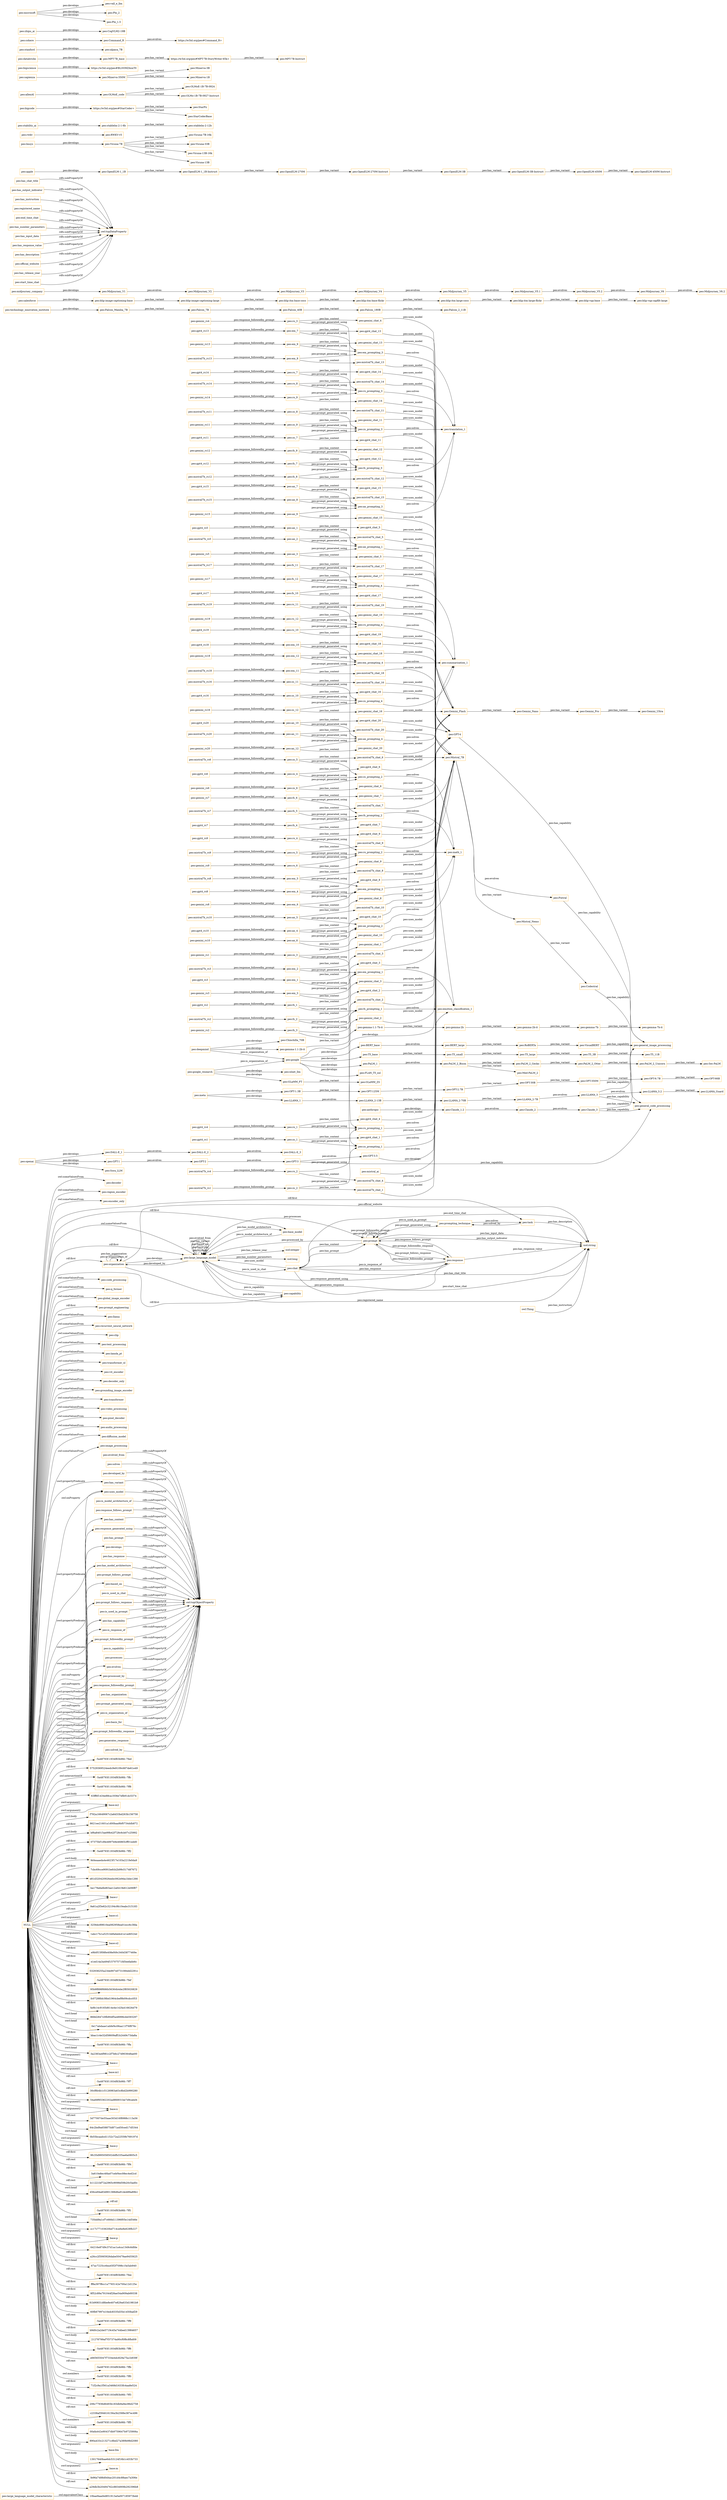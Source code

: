 digraph ar2dtool_diagram { 
rankdir=LR;
size="1501"
node [shape = rectangle, color="orange"]; "peo:large_language_model_characteristic" "peo:decoder" "peo:region_encoder" "peo:encoder_only" "peo:organization" "peo:code_processing" "peo:q_former" "peo:global_image_encoder" "10bae9aad4d851913a0a007185973bdd" "peo:prompt_engineering" "peo:llama" "peo:recurrent_neural_network" "peo:chat" "peo:clip" "peo:text_processing" "peo:lamda_pt" "peo:prompting_technique" "peo:transformer_xl" "peo:vit_encoder" "peo:decoder_only" "peo:task" "peo:grounding_image_encoder" "peo:transformer" "peo:capability" "peo:video_processing" "peo:pixel_decoder" "peo:audio_processing" "peo:prompt" "peo:base_model" "peo:diffusion_model" "peo:large_language_model" "peo:image_processing" "peo:response" ; /*classes style*/
	"peo:gemini_rs4" -> "peo:ro_3" [ label = "peo:response_followedby_prompt" ];
	"peo:gpt4_chat_4" -> "peo:GPT-4" [ label = "peo:uses_model" ];
	"peo:gemini_rs12" -> "peo:fs_9" [ label = "peo:response_followedby_prompt" ];
	"peo:ro_1" -> "peo:ro_prompting_1" [ label = "peo:prompt_generated_using" ];
	"peo:ro_1" -> "peo:gpt4_chat_4" [ label = "peo:has_context" ];
	"peo:an_5" -> "peo:an_prompting_2" [ label = "peo:prompt_generated_using" ];
	"peo:an_5" -> "peo:mistral7b_chat_10" [ label = "peo:has_context" ];
	"peo:gpt4_rs20" -> "peo:an_10" [ label = "peo:response_followedby_prompt" ];
	"peo:zs_2" -> "peo:zs_prompting_1" [ label = "peo:prompt_generated_using" ];
	"peo:zs_2" -> "peo:mistral7b_chat_1" [ label = "peo:has_context" ];
	"peo:Falcon_180B" -> "peo:Falcon_2_11B" [ label = "peo:has_variant" ];
	"peo:fs_11" -> "peo:fs_prompting_4" [ label = "peo:prompt_generated_using" ];
	"peo:fs_11" -> "peo:mistral7b_chat_17" [ label = "peo:has_context" ];
	"peo:has_variant" -> "owl:topObjectProperty" [ label = "rdfs:subPropertyOf" ];
	"peo:gemini_chat_15" -> "peo:Gemini_Flash" [ label = "peo:uses_model" ];
	"peo:uses_model" -> "owl:topObjectProperty" [ label = "rdfs:subPropertyOf" ];
	"peo:GPT-2" -> "peo:GPT-3" [ label = "peo:evolves" ];
	"peo:ro_11" -> "peo:ro_prompting_4" [ label = "peo:prompt_generated_using" ];
	"peo:ro_11" -> "peo:mistral7b_chat_19" [ label = "peo:has_context" ];
	"peo:gpt4_chat_15" -> "peo:GPT-4" [ label = "peo:uses_model" ];
	"peo:mistral7b_rs6" -> "peo:zs_5" [ label = "peo:response_followedby_prompt" ];
	"peo:mistral7b_chat_12" -> "peo:Mistral_7B" [ label = "peo:uses_model" ];
	"peo:salesforce" -> "peo:blip-image-captioning-base" [ label = "peo:develops" ];
	"peo:em_7" -> "peo:em_prompting_3" [ label = "peo:prompt_generated_using" ];
	"peo:em_7" -> "peo:gpt4_chat_13" [ label = "peo:has_context" ];
	"peo:mistral7b_rs10" -> "peo:an_5" [ label = "peo:response_followedby_prompt" ];
	"peo:gpt4_rs14" -> "peo:ro_7" [ label = "peo:response_followedby_prompt" ];
	"peo:Midjourney_V2" -> "peo:Midjourney_V3" [ label = "peo:evolves" ];
	"peo:is_model_architecture_of" -> "owl:topObjectProperty" [ label = "rdfs:subPropertyOf" ];
	"peo:gemini_chat_5" -> "peo:Gemini_Flash" [ label = "peo:uses_model" ];
	"peo:RoBERTa" -> "peo:VisualBERT" [ label = "peo:has_variant" ];
	"peo:has_chat_title" -> "owl:topDataProperty" [ label = "rdfs:subPropertyOf" ];
	"peo:em_10" -> "peo:em_prompting_4" [ label = "peo:prompt_generated_using" ];
	"peo:em_10" -> "peo:gpt4_chat_18" [ label = "peo:has_context" ];
	"peo:zs_prompting_2" -> "peo:math_1" [ label = "peo:solves" ];
	"peo:gpt4_rs5" -> "peo:an_1" [ label = "peo:response_followedby_prompt" ];
	"peo:an_12" -> "peo:an_prompting_4" [ label = "peo:prompt_generated_using" ];
	"peo:an_12" -> "peo:gemini_chat_20" [ label = "peo:has_context" ];
	"peo:gemini_rs18" -> "peo:em_12" [ label = "peo:response_followedby_prompt" ];
	"peo:mistral7b_chat_5" -> "peo:Mistral_7B" [ label = "peo:uses_model" ];
	"peo:ro_7" -> "peo:ro_prompting_3" [ label = "peo:prompt_generated_using" ];
	"peo:ro_7" -> "peo:gpt4_chat_14" [ label = "peo:has_context" ];
	"peo:deepmind" -> "peo:google" [ label = "peo:is_organization_of" ];
	"peo:deepmind" -> "peo:gemma-1.1-2b-it" [ label = "peo:develops" ];
	"peo:deepmind" -> "peo:Chinchilla_70B" [ label = "peo:develops" ];
	"peo:response_follows_prompt" -> "owl:topObjectProperty" [ label = "rdfs:subPropertyOf" ];
	"peo:OpenELM-450M" -> "peo:OpenELM-450M-Instruct" [ label = "peo:has_variant" ];
	"peo:lmsys" -> "peo:Vicuna-7B" [ label = "peo:develops" ];
	"peo:Midjourney_V5.2" -> "peo:Midjourney_V6" [ label = "peo:evolves" ];
	"peo:Vicuna-7B" -> "peo:Vicuna-7B-16k" [ label = "peo:has_variant" ];
	"peo:Vicuna-7B" -> "peo:Vicuna-33B" [ label = "peo:has_variant" ];
	"peo:Vicuna-7B" -> "peo:Vicuna-13B-16k" [ label = "peo:has_variant" ];
	"peo:Vicuna-7B" -> "peo:Vicuna-13B" [ label = "peo:has_variant" ];
	"peo:PaLM_2_Bison" -> "peo:PaLM_2_Gecko" [ label = "peo:has_variant" ];
	"peo:PaLM_2_Bison" -> "peo:Med-PaLM_2" [ label = "peo:has_variant" ];
	"peo:LLAMA_2-13B" -> "peo:LLAMA_2-70B" [ label = "peo:has_variant" ];
	"peo:Mistral_7B" -> "peo:Mistral_Nemo" [ label = "peo:has_variant" ];
	"peo:Mistral_7B" -> "peo:Pixtral" [ label = "peo:evolves" ];
	"peo:zs_8" -> "peo:zs_prompting_3" [ label = "peo:prompt_generated_using" ];
	"peo:zs_8" -> "peo:mistral7b_chat_11" [ label = "peo:has_context" ];
	"peo:OPT-125M" -> "peo:OPT-2.7B" [ label = "peo:has_variant" ];
	"peo:gemini_chat_10" -> "peo:Gemini_Flash" [ label = "peo:uses_model" ];
	"peo:VisualBERT" -> "peo:general_image_processing" [ label = "peo:has_capability" ];
	"peo:has_context" -> "owl:topObjectProperty" [ label = "rdfs:subPropertyOf" ];
	"peo:an_prompting_1" -> "peo:emotion_classification_1" [ label = "peo:solves" ];
	"peo:response_generated_using" -> "owl:topObjectProperty" [ label = "rdfs:subPropertyOf" ];
	"peo:gpt4_chat_10" -> "peo:GPT-4" [ label = "peo:uses_model" ];
	"peo:Claude_3" -> "peo:general_image_processing" [ label = "peo:has_capability" ];
	"peo:Claude_3" -> "peo:general_code_processing" [ label = "peo:has_capability" ];
	"peo:mistral7b_rs1" -> "peo:zs_2" [ label = "peo:response_followedby_prompt" ];
	"peo:fs_6" -> "peo:fs_prompting_2" [ label = "peo:prompt_generated_using" ];
	"peo:fs_6" -> "peo:gemini_chat_7" [ label = "peo:has_context" ];
	"peo:fs_prompting_4" -> "peo:summarization_1" [ label = "peo:solves" ];
	"peo:em_2" -> "peo:em_prompting_1" [ label = "peo:prompt_generated_using" ];
	"peo:em_2" -> "peo:mistral7b_chat_3" [ label = "peo:has_context" ];
	"peo:mistral7b_chat_18" -> "peo:Mistral_7B" [ label = "peo:uses_model" ];
	"peo:mistral7b_rs16" -> "peo:zs_11" [ label = "peo:response_followedby_prompt" ];
	"peo:OPT-350M" -> "peo:OPT-6.7B" [ label = "peo:has_variant" ];
	"peo:mistral_ai" -> "peo:Mistral_7B" [ label = "peo:develops" ];
	"peo:anthropic" -> "peo:Claude_1.2" [ label = "peo:develops" ];
	"peo:rwkv" -> "peo:RWKV-v5" [ label = "peo:develops" ];
	"peo:PaLM_2_Otter" -> "peo:PaLM_2_Unicorn" [ label = "peo:has_variant" ];
	"peo:ro_prompting_1" -> "peo:emotion_classification_1" [ label = "peo:solves" ];
	"peo:gemini_rs5" -> "peo:an_3" [ label = "peo:response_followedby_prompt" ];
	"peo:gemini_rs13" -> "peo:em_9" [ label = "peo:response_followedby_prompt" ];
	"peo:ro_2" -> "peo:ro_prompting_1" [ label = "peo:prompt_generated_using" ];
	"peo:ro_2" -> "peo:mistral7b_chat_4" [ label = "peo:has_context" ];
	"peo:an_6" -> "peo:an_prompting_2" [ label = "peo:prompt_generated_using" ];
	"peo:an_6" -> "peo:gemini_chat_10" [ label = "peo:has_context" ];
	"peo:gpt4_chat_5" -> "peo:GPT-4" [ label = "peo:uses_model" ];
	"peo:blip-vqa-base" -> "peo:blip-vqa-capfilt-large" [ label = "peo:has_variant" ];
	"peo:has_prompt" -> "owl:topObjectProperty" [ label = "rdfs:subPropertyOf" ];
	"peo:OpenELM-1_1B" -> "peo:OpenELM-1_1B-Instruct" [ label = "peo:has_variant" ];
	"peo:PaLM_2_Gecko" -> "peo:PaLM_2_Otter" [ label = "peo:has_variant" ];
	"peo:zs_3" -> "peo:zs_prompting_1" [ label = "peo:prompt_generated_using" ];
	"peo:zs_3" -> "peo:gemini_chat_1" [ label = "peo:has_context" ];
	"peo:develops" -> "owl:topObjectProperty" [ label = "rdfs:subPropertyOf" ];
	"peo:LLAMA_2-7B" -> "peo:LLAMA_3" [ label = "peo:evolves" ];
	"peo:fs_12" -> "peo:fs_prompting_4" [ label = "peo:prompt_generated_using" ];
	"peo:fs_12" -> "peo:gemini_chat_17" [ label = "peo:has_context" ];
	"peo:gemma-7b" -> "peo:gemma-7b-it" [ label = "peo:has_variant" ];
	"peo:gemini_chat_16" -> "peo:Gemini_Flash" [ label = "peo:uses_model" ];
	"peo:has_response" -> "owl:topObjectProperty" [ label = "rdfs:subPropertyOf" ];
	"peo:ro_12" -> "peo:ro_prompting_4" [ label = "peo:prompt_generated_using" ];
	"peo:ro_12" -> "peo:gemini_chat_19" [ label = "peo:has_context" ];
	"peo:GPT-3" -> "peo:general_code_processing" [ label = "peo:has_capability" ];
	"peo:GPT-3" -> "peo:GPT-3.5" [ label = "peo:evolves" ];
	"peo:gpt4_chat_16" -> "peo:GPT-4" [ label = "peo:uses_model" ];
	"peo:OPT-6.7B" -> "peo:OPT-66B" [ label = "peo:has_variant" ];
	"peo:stablelm-2-1-6b" -> "peo:stablelm-2-12b" [ label = "peo:has_variant" ];
	"peo:fs_1" -> "peo:fs_prompting_1" [ label = "peo:prompt_generated_using" ];
	"peo:fs_1" -> "peo:gpt4_chat_2" [ label = "peo:has_context" ];
	"peo:Gemini_Flash" -> "peo:Gemini_Nano" [ label = "peo:has_variant" ];
	"peo:mistral7b_rs7" -> "peo:fs_5" [ label = "peo:response_followedby_prompt" ];
	"peo:blip-itm-base-flickr" -> "peo:blip-itm-large-coco" [ label = "peo:has_variant" ];
	"peo:has_model_architecture" -> "owl:topObjectProperty" [ label = "rdfs:subPropertyOf" ];
	"peo:em_8" -> "peo:em_prompting_3" [ label = "peo:prompt_generated_using" ];
	"peo:em_8" -> "peo:mistral7b_chat_13" [ label = "peo:has_context" ];
	"peo:mistral7b_chat_13" -> "peo:Mistral_7B" [ label = "peo:uses_model" ];
	"peo:has_output_indicator" -> "owl:topDataProperty" [ label = "rdfs:subPropertyOf" ];
	"peo:mistral7b_rs11" -> "peo:zs_8" [ label = "peo:response_followedby_prompt" ];
	"peo:gpt4_rs15" -> "peo:an_7" [ label = "peo:response_followedby_prompt" ];
	"peo:Midjourney_V3" -> "peo:Midjourney_V4" [ label = "peo:evolves" ];
	"peo:gemini_chat_6" -> "peo:Gemini_Flash" [ label = "peo:uses_model" ];
	"https://w3id.org/peo#StarCoder+" -> "peo:StarPii" [ label = "peo:has_variant" ];
	"https://w3id.org/peo#StarCoder+" -> "peo:StarCoderBase" [ label = "peo:has_variant" ];
	"peo:allenAI" -> "peo:OLMoE_code" [ label = "peo:develops" ];
	"peo:an_1" -> "peo:an_prompting_1" [ label = "peo:prompt_generated_using" ];
	"peo:an_1" -> "peo:gpt4_chat_5" [ label = "peo:has_context" ];
	"peo:Gemini_Pro" -> "peo:Gemini_Ultra" [ label = "peo:has_variant" ];
	"peo:em_11" -> "peo:em_prompting_4" [ label = "peo:prompt_generated_using" ];
	"peo:em_11" -> "peo:mistral7b_chat_18" [ label = "peo:has_context" ];
	"peo:zs_prompting_3" -> "peo:translation_1" [ label = "peo:solves" ];
	"peo:gpt4_rs6" -> "peo:zs_4" [ label = "peo:response_followedby_prompt" ];
	"peo:gemini_rs19" -> "peo:ro_12" [ label = "peo:response_followedby_prompt" ];
	"peo:mistral7b_chat_6" -> "peo:Mistral_7B" [ label = "peo:uses_model" ];
	"peo:ro_8" -> "peo:ro_prompting_3" [ label = "peo:prompt_generated_using" ];
	"peo:ro_8" -> "peo:mistral7b_chat_14" [ label = "peo:has_context" ];
	"peo:BERT_base" -> "peo:BERT_large" [ label = "peo:evolves" ];
	"peo:prompt_follows_prompt" -> "owl:topObjectProperty" [ label = "rdfs:subPropertyOf" ];
	"peo:gemini_rs20" -> "peo:an_12" [ label = "peo:response_followedby_prompt" ];
	"peo:zs_9" -> "peo:zs_prompting_3" [ label = "peo:prompt_generated_using" ];
	"peo:zs_9" -> "peo:gemini_chat_11" [ label = "peo:has_context" ];
	"peo:gemini_chat_11" -> "peo:Gemini_Flash" [ label = "peo:uses_model" ];
	"peo:an_prompting_2" -> "peo:math_1" [ label = "peo:solves" ];
	"peo:gpt4_chat_11" -> "peo:GPT-4" [ label = "peo:uses_model" ];
	"peo:mistral7b_rs2" -> "peo:fs_2" [ label = "peo:response_followedby_prompt" ];
	"peo:fs_7" -> "peo:fs_prompting_3" [ label = "peo:prompt_generated_using" ];
	"peo:fs_7" -> "peo:gpt4_chat_12" [ label = "peo:has_context" ];
	"peo:em_3" -> "peo:em_prompting_1" [ label = "peo:prompt_generated_using" ];
	"peo:em_3" -> "peo:gemini_chat_3" [ label = "peo:has_context" ];
	"peo:gpt4_rs10" -> "peo:an_4" [ label = "peo:response_followedby_prompt" ];
	"peo:based_on" -> "owl:topObjectProperty" [ label = "rdfs:subPropertyOf" ];
	"peo:sapienza" -> "peo:Minerva-350M" [ label = "peo:develops" ];
	"peo:mistral7b_chat_19" -> "peo:Mistral_7B" [ label = "peo:uses_model" ];
	"peo:T5_base" -> "peo:T5_small" [ label = "peo:has_variant" ];
	"peo:mistral7b_rs17" -> "peo:fs_11" [ label = "peo:response_followedby_prompt" ];
	"peo:gemini_chat_1" -> "peo:Gemini_Flash" [ label = "peo:uses_model" ];
	"peo:Falcon_40B" -> "peo:Falcon_180B" [ label = "peo:has_variant" ];
	"peo:ro_prompting_2" -> "peo:math_1" [ label = "peo:solves" ];
	"peo:gemini_rs6" -> "peo:zs_6" [ label = "peo:response_followedby_prompt" ];
	"peo:blip-image-captioning-large" -> "peo:blip-itm-base-coco" [ label = "peo:has_variant" ];
	"peo:midjourney_company" -> "peo:Midjourney_V1" [ label = "peo:develops" ];
	"peo:mistral7b_chat_1" -> "peo:Mistral_7B" [ label = "peo:uses_model" ];
	"peo:ro_3" -> "peo:ro_prompting_1" [ label = "peo:prompt_generated_using" ];
	"peo:ro_3" -> "peo:gemini_chat_4" [ label = "peo:has_context" ];
	"peo:mistral7b_chat_20" -> "peo:Mistral_7B" [ label = "peo:uses_model" ];
	"peo:gpt4_rs1" -> "peo:zs_1" [ label = "peo:response_followedby_prompt" ];
	"peo:an_7" -> "peo:an_prompting_3" [ label = "peo:prompt_generated_using" ];
	"peo:an_7" -> "peo:gpt4_chat_15" [ label = "peo:has_context" ];
	"peo:large_language_model_characteristic" -> "10bae9aad4d851913a0a007185973bdd" [ label = "owl:equivalentClass" ];
	"peo:gemini_rs14" -> "peo:ro_9" [ label = "peo:response_followedby_prompt" ];
	"peo:blip-itm-base-coco" -> "peo:blip-itm-base-flickr" [ label = "peo:has_variant" ];
	"peo:gpt4_chat_6" -> "peo:GPT-4" [ label = "peo:uses_model" ];
	"peo:OpenELM-270M" -> "peo:OpenELM-270M-Instruct" [ label = "peo:has_variant" ];
	"peo:has_instruction" -> "owl:topDataProperty" [ label = "rdfs:subPropertyOf" ];
	"peo:zs_4" -> "peo:zs_prompting_2" [ label = "peo:prompt_generated_using" ];
	"peo:zs_4" -> "peo:gpt4_chat_6" [ label = "peo:has_context" ];
	"peo:PaLM_1" -> "peo:PaLM_2_Bison" [ label = "peo:evolves" ];
	"peo:GLaMM_FT" -> "peo:GLaMM_ZS" [ label = "peo:has_variant" ];
	"peo:is_used_in_chat" -> "owl:topObjectProperty" [ label = "rdfs:subPropertyOf" ];
	"peo:gemini_chat_17" -> "peo:Gemini_Flash" [ label = "peo:uses_model" ];
	"peo:OLMoE_code" -> "peo:OLMoE-1B-7B-0924" [ label = "peo:has_variant" ];
	"peo:OLMoE_code" -> "peo:OLMo-1B-7B-0927-Instruct" [ label = "peo:has_variant" ];
	"peo:blip-itm-large-coco" -> "peo:blip-itm-large-flickr" [ label = "peo:has_variant" ];
	"peo:GPT-4" -> "peo:general_image_processing" [ label = "peo:has_capability" ];
	"peo:google_research" -> "peo:google" [ label = "peo:is_organization_of" ];
	"peo:google_research" -> "peo:xlnet_llm" [ label = "peo:develops" ];
	"peo:google_research" -> "peo:GLaMM_FT" [ label = "peo:develops" ];
	"peo:gpt4_chat_17" -> "peo:GPT-4" [ label = "peo:uses_model" ];
	"peo:gemma-2b-it" -> "peo:gemma-7b" [ label = "peo:has_variant" ];
	"peo:fs_2" -> "peo:fs_prompting_1" [ label = "peo:prompt_generated_using" ];
	"peo:fs_2" -> "peo:mistral7b_chat_2" [ label = "peo:has_context" ];
	"peo:mistral7b_rs8" -> "peo:em_5" [ label = "peo:response_followedby_prompt" ];
	"peo:mistral7b_chat_14" -> "peo:Mistral_7B" [ label = "peo:uses_model" ];
	"peo:em_9" -> "peo:em_prompting_3" [ label = "peo:prompt_generated_using" ];
	"peo:em_9" -> "peo:gemini_chat_13" [ label = "peo:has_context" ];
	"peo:mistral7b_rs12" -> "peo:fs_8" [ label = "peo:response_followedby_prompt" ];
	"peo:em_prompting_1" -> "peo:emotion_classification_1" [ label = "peo:solves" ];
	"peo:OpenELM-3B-Instruct" -> "peo:OpenELM-450M" [ label = "peo:has_variant" ];
	"peo:gpt4_rs16" -> "peo:zs_10" [ label = "peo:response_followedby_prompt" ];
	"peo:Midjourney_V4" -> "peo:Midjourney_V5" [ label = "peo:evolves" ];
	"peo:gemini_chat_7" -> "peo:Gemini_Flash" [ label = "peo:uses_model" ];
	"peo:gemini_rs1" -> "peo:zs_3" [ label = "peo:response_followedby_prompt" ];
	"peo:T5_large" -> "peo:T5_3B" [ label = "peo:has_variant" ];
	"peo:prompt_follows_response" -> "owl:topObjectProperty" [ label = "rdfs:subPropertyOf" ];
	"peo:an_2" -> "peo:an_prompting_1" [ label = "peo:prompt_generated_using" ];
	"peo:an_2" -> "peo:mistral7b_chat_5" [ label = "peo:has_context" ];
	"peo:gpt4_chat_1" -> "peo:GPT-4" [ label = "peo:uses_model" ];
	"peo:em_12" -> "peo:em_prompting_4" [ label = "peo:prompt_generated_using" ];
	"peo:em_12" -> "peo:gemini_chat_18" [ label = "peo:has_context" ];
	"peo:gpt4_rs7" -> "peo:fs_4" [ label = "peo:response_followedby_prompt" ];
	"peo:zs_prompting_4" -> "peo:summarization_1" [ label = "peo:solves" ];
	"peo:mistral7b_chat_7" -> "peo:Mistral_7B" [ label = "peo:uses_model" ];
	"peo:ro_9" -> "peo:ro_prompting_3" [ label = "peo:prompt_generated_using" ];
	"peo:ro_9" -> "peo:gemini_chat_14" [ label = "peo:has_context" ];
	"peo:registered_name" -> "owl:topDataProperty" [ label = "rdfs:subPropertyOf" ];
	"peo:is_used_in_prompt" -> "owl:topObjectProperty" [ label = "rdfs:subPropertyOf" ];
	"peo:has_capability" -> "owl:topObjectProperty" [ label = "rdfs:subPropertyOf" ];
	"peo:OPT-1.3B" -> "peo:OPT-125M" [ label = "peo:has_variant" ];
	"peo:gemini_chat_12" -> "peo:Gemini_Flash" [ label = "peo:uses_model" ];
	"peo:zs_10" -> "peo:zs_prompting_4" [ label = "peo:prompt_generated_using" ];
	"peo:zs_10" -> "peo:gpt4_chat_16" [ label = "peo:has_context" ];
	"peo:bigscience" -> "https://w3id.org/peo#BLOOMZ&mT0" [ label = "peo:develops" ];
	"peo:an_prompting_3" -> "peo:translation_1" [ label = "peo:solves" ];
	"peo:gpt4_chat_12" -> "peo:GPT-4" [ label = "peo:uses_model" ];
	"peo:OpenELM-270M-Instruct" -> "peo:OpenELM-3B" [ label = "peo:has_variant" ];
	"peo:mistral7b_rs3" -> "peo:em_2" [ label = "peo:response_followedby_prompt" ];
	"peo:MPT-7B_base" -> "https://w3id.org/peo#MPT-7B-StoryWriter-65k+" [ label = "peo:has_variant" ];
	"peo:is_response_of" -> "owl:topObjectProperty" [ label = "rdfs:subPropertyOf" ];
	"peo:prompt_followedby_prompt" -> "owl:topObjectProperty" [ label = "rdfs:subPropertyOf" ];
	"peo:fs_8" -> "peo:fs_prompting_3" [ label = "peo:prompt_generated_using" ];
	"peo:fs_8" -> "peo:mistral7b_chat_12" [ label = "peo:has_context" ];
	"peo:em_4" -> "peo:em_prompting_2" [ label = "peo:prompt_generated_using" ];
	"peo:em_4" -> "peo:gpt4_chat_8" [ label = "peo:has_context" ];
	"peo:gpt4_rs11" -> "peo:zs_7" [ label = "peo:response_followedby_prompt" ];
	"peo:DALL-E_1" -> "peo:DALL-E_2" [ label = "peo:evolves" ];
	"peo:mistral7b_rs18" -> "peo:em_11" [ label = "peo:response_followedby_prompt" ];
	"peo:gemini_chat_2" -> "peo:Gemini_Flash" [ label = "peo:uses_model" ];
	"peo:ro_prompting_3" -> "peo:translation_1" [ label = "peo:solves" ];
	"peo:gemini_rs7" -> "peo:fs_6" [ label = "peo:response_followedby_prompt" ];
	"peo:gpt4_chat_7" -> "peo:GPT-4" [ label = "peo:uses_model" ];
	"peo:Minerva-350M" -> "peo:Minerva-3B" [ label = "peo:has_variant" ];
	"peo:Minerva-350M" -> "peo:Minerva-1B" [ label = "peo:has_variant" ];
	"peo:gpt4_rs2" -> "peo:fs_1" [ label = "peo:response_followedby_prompt" ];
	"peo:is_capability" -> "owl:topObjectProperty" [ label = "rdfs:subPropertyOf" ];
	"peo:gemini_rs15" -> "peo:an_9" [ label = "peo:response_followedby_prompt" ];
	"peo:mistral7b_chat_2" -> "peo:Mistral_7B" [ label = "peo:uses_model" ];
	"peo:ro_4" -> "peo:ro_prompting_2" [ label = "peo:prompt_generated_using" ];
	"peo:ro_4" -> "peo:gpt4_chat_9" [ label = "peo:has_context" ];
	"peo:an_8" -> "peo:an_prompting_3" [ label = "peo:prompt_generated_using" ];
	"peo:an_8" -> "peo:mistral7b_chat_15" [ label = "peo:has_context" ];
	"peo:Falcon_7B" -> "peo:Falcon_40B" [ label = "peo:has_variant" ];
	"peo:end_time_chat" -> "owl:topDataProperty" [ label = "rdfs:subPropertyOf" ];
	"peo:processes" -> "owl:topObjectProperty" [ label = "rdfs:subPropertyOf" ];
	"peo:google" -> "peo:T5_base" [ label = "peo:develops" ];
	"peo:google" -> "peo:PaLM_1" [ label = "peo:develops" ];
	"peo:google" -> "peo:Gemini_Flash" [ label = "peo:develops" ];
	"peo:google" -> "peo:FLAN_T5_xxl" [ label = "peo:develops" ];
	"peo:google" -> "peo:BERT_base" [ label = "peo:develops" ];
	"peo:LLAMA_2-70B" -> "peo:LLAMA_2-7B" [ label = "peo:has_variant" ];
	"peo:has_number_parameters" -> "owl:topDataProperty" [ label = "rdfs:subPropertyOf" ];
	"peo:zs_5" -> "peo:zs_prompting_2" [ label = "peo:prompt_generated_using" ];
	"peo:zs_5" -> "peo:mistral7b_chat_6" [ label = "peo:has_context" ];
	"peo:evolves" -> "owl:topObjectProperty" [ label = "rdfs:subPropertyOf" ];
	"peo:gemini_chat_18" -> "peo:Gemini_Flash" [ label = "peo:uses_model" ];
	"peo:LLAMA_1" -> "peo:LLAMA_2-13B" [ label = "peo:evolves" ];
	"peo:gpt4_chat_18" -> "peo:GPT-4" [ label = "peo:uses_model" ];
	"peo:fs_3" -> "peo:fs_prompting_1" [ label = "peo:prompt_generated_using" ];
	"peo:fs_3" -> "peo:gemini_chat_2" [ label = "peo:has_context" ];
	"peo:BERT_large" -> "peo:RoBERTa" [ label = "peo:has_variant" ];
	"peo:fs_prompting_1" -> "peo:emotion_classification_1" [ label = "peo:solves" ];
	"peo:mistral7b_rs9" -> "peo:ro_5" [ label = "peo:response_followedby_prompt" ];
	"peo:stanford" -> "peo:alpaca_7B" [ label = "peo:develops" ];
	"peo:mistral7b_chat_15" -> "peo:Mistral_7B" [ label = "peo:uses_model" ];
	"peo:em_prompting_2" -> "peo:math_1" [ label = "peo:solves" ];
	"peo:mistral7b_rs13" -> "peo:em_8" [ label = "peo:response_followedby_prompt" ];
	"https://w3id.org/peo#MPT-7B-StoryWriter-65k+" -> "peo:MPT-7B-Instruct" [ label = "peo:has_variant" ];
	"peo:gpt4_rs17" -> "peo:fs_10" [ label = "peo:response_followedby_prompt" ];
	"peo:processed_by" -> "owl:topObjectProperty" [ label = "rdfs:subPropertyOf" ];
	"peo:Midjourney_V5" -> "peo:Midjourney_V5.1" [ label = "peo:evolves" ];
	"peo:meta" -> "peo:OPT-1.3B" [ label = "peo:develops" ];
	"peo:meta" -> "peo:LLAMA_1" [ label = "peo:develops" ];
	"peo:gemini_rs2" -> "peo:fs_3" [ label = "peo:response_followedby_prompt" ];
	"peo:gemini_chat_8" -> "peo:Gemini_Flash" [ label = "peo:uses_model" ];
	"peo:has_input_data" -> "owl:topDataProperty" [ label = "rdfs:subPropertyOf" ];
	"peo:gemini_rs10" -> "peo:an_6" [ label = "peo:response_followedby_prompt" ];
	"peo:an_3" -> "peo:an_prompting_1" [ label = "peo:prompt_generated_using" ];
	"peo:an_3" -> "peo:gemini_chat_5" [ label = "peo:has_context" ];
	"peo:gpt4_chat_2" -> "peo:GPT-4" [ label = "peo:uses_model" ];
	"peo:gpt4_rs8" -> "peo:em_4" [ label = "peo:response_followedby_prompt" ];
	"peo:has_response_value" -> "owl:topDataProperty" [ label = "rdfs:subPropertyOf" ];
	"peo:mistral7b_chat_8" -> "peo:Mistral_7B" [ label = "peo:uses_model" ];
	"peo:Mistral_Nemo" -> "peo:Codestral" [ label = "peo:has_variant" ];
	"peo:response_followedby_prompt" -> "owl:topObjectProperty" [ label = "rdfs:subPropertyOf" ];
	"peo:gemini_chat_13" -> "peo:Gemini_Flash" [ label = "peo:uses_model" ];
	"peo:zs_11" -> "peo:zs_prompting_4" [ label = "peo:prompt_generated_using" ];
	"peo:zs_11" -> "peo:mistral7b_chat_16" [ label = "peo:has_context" ];
	"peo:an_prompting_4" -> "peo:summarization_1" [ label = "peo:solves" ];
	"peo:gpt4_chat_13" -> "peo:GPT-4" [ label = "peo:uses_model" ];
	"peo:Falcon_Mamba_7B" -> "peo:Falcon_7B" [ label = "peo:has_variant" ];
	"peo:gemma-1.1-2b-it" -> "peo:gemma-1.1-7b-it" [ label = "peo:has_variant" ];
	"peo:mistral7b_rs4" -> "peo:ro_2" [ label = "peo:response_followedby_prompt" ];
	"peo:fs_9" -> "peo:fs_prompting_3" [ label = "peo:prompt_generated_using" ];
	"peo:fs_9" -> "peo:gemini_chat_12" [ label = "peo:has_context" ];
	"peo:mistral7b_chat_10" -> "peo:Mistral_7B" [ label = "peo:uses_model" ];
	"peo:em_5" -> "peo:em_prompting_2" [ label = "peo:prompt_generated_using" ];
	"peo:em_5" -> "peo:mistral7b_chat_8" [ label = "peo:has_context" ];
	"peo:Claude_1.2" -> "peo:Claude_2" [ label = "peo:evolves" ];
	"peo:gpt4_rs12" -> "peo:fs_7" [ label = "peo:response_followedby_prompt" ];
	"peo:DALL-E_2" -> "peo:DALL-E_3" [ label = "peo:evolves" ];
	"peo:mistral7b_rs19" -> "peo:ro_11" [ label = "peo:response_followedby_prompt" ];
	"peo:gemini_chat_3" -> "peo:Gemini_Flash" [ label = "peo:uses_model" ];
	"peo:Pixtral" -> "peo:general_image_processing" [ label = "peo:has_capability" ];
	"peo:has_organization" -> "owl:topObjectProperty" [ label = "rdfs:subPropertyOf" ];
	"peo:ro_prompting_4" -> "peo:summarization_1" [ label = "peo:solves" ];
	"peo:gemma-1.1-7b-it" -> "peo:gemma-2b" [ label = "peo:has_variant" ];
	"peo:gemini_rs8" -> "peo:em_6" [ label = "peo:response_followedby_prompt" ];
	"peo:mistral7b_rs20" -> "peo:an_11" [ label = "peo:response_followedby_prompt" ];
	"peo:an_10" -> "peo:an_prompting_4" [ label = "peo:prompt_generated_using" ];
	"peo:an_10" -> "peo:gpt4_chat_20" [ label = "peo:has_context" ];
	"peo:gpt4_rs3" -> "peo:em_1" [ label = "peo:response_followedby_prompt" ];
	"peo:gemini_rs16" -> "peo:zs_12" [ label = "peo:response_followedby_prompt" ];
	"peo:mistral7b_chat_3" -> "peo:Mistral_7B" [ label = "peo:uses_model" ];
	"peo:ro_5" -> "peo:ro_prompting_2" [ label = "peo:prompt_generated_using" ];
	"peo:ro_5" -> "peo:mistral7b_chat_9" [ label = "peo:has_context" ];
	"peo:an_9" -> "peo:an_prompting_3" [ label = "peo:prompt_generated_using" ];
	"peo:an_9" -> "peo:gemini_chat_15" [ label = "peo:has_context" ];
	"peo:gpt4_chat_8" -> "peo:GPT-4" [ label = "peo:uses_model" ];
	"peo:Command_R" -> "https://w3id.org/peo#Command_R+" [ label = "peo:evolves" ];
	"peo:blip-image-captioning-base" -> "peo:blip-image-captioning-large" [ label = "peo:has_variant" ];
	"peo:stability_ai" -> "peo:stablelm-2-1-6b" [ label = "peo:develops" ];
	"peo:zs_6" -> "peo:zs_prompting_2" [ label = "peo:prompt_generated_using" ];
	"peo:zs_6" -> "peo:gemini_chat_6" [ label = "peo:has_context" ];
	"peo:Codestral" -> "peo:general_code_processing" [ label = "peo:has_capability" ];
	"peo:gemini_chat_19" -> "peo:Gemini_Flash" [ label = "peo:uses_model" ];
	"peo:gpt4_chat_19" -> "peo:GPT-4" [ label = "peo:uses_model" ];
	"peo:databricks" -> "peo:MPT-7B_base" [ label = "peo:develops" ];
	"peo:fs_4" -> "peo:fs_prompting_2" [ label = "peo:prompt_generated_using" ];
	"peo:fs_4" -> "peo:gpt4_chat_7" [ label = "peo:has_context" ];
	"peo:fs_prompting_2" -> "peo:math_1" [ label = "peo:solves" ];
	"peo:OpenELM-3B" -> "peo:OpenELM-3B-Instruct" [ label = "peo:has_variant" ];
	"peo:gemini_chat_20" -> "peo:Gemini_Flash" [ label = "peo:uses_model" ];
	"peo:OPT-30B" -> "peo:OPT-350M" [ label = "peo:has_variant" ];
	"peo:mistral7b_chat_16" -> "peo:Mistral_7B" [ label = "peo:uses_model" ];
	"peo:em_prompting_3" -> "peo:translation_1" [ label = "peo:solves" ];
	"peo:mistral7b_rs14" -> "peo:ro_8" [ label = "peo:response_followedby_prompt" ];
	"peo:gpt4_chat_20" -> "peo:GPT-4" [ label = "peo:uses_model" ];
	"peo:gpt4_rs18" -> "peo:em_10" [ label = "peo:response_followedby_prompt" ];
	"peo:Midjourney_V6" -> "peo:Midjourney_V6.2" [ label = "peo:evolves" ];
	"peo:zhipu_ai" -> "peo:CogVLM2-19B" [ label = "peo:develops" ];
	"peo:gemini_chat_9" -> "peo:Gemini_Flash" [ label = "peo:uses_model" ];
	"peo:gemini_rs3" -> "peo:em_3" [ label = "peo:response_followedby_prompt" ];
	"peo:bigcode" -> "https://w3id.org/peo#StarCoder+" [ label = "peo:develops" ];
	"peo:prompt_generated_using" -> "owl:topObjectProperty" [ label = "rdfs:subPropertyOf" ];
	"peo:gemini_rs11" -> "peo:zs_9" [ label = "peo:response_followedby_prompt" ];
	"peo:an_4" -> "peo:an_prompting_2" [ label = "peo:prompt_generated_using" ];
	"peo:an_4" -> "peo:gpt4_chat_10" [ label = "peo:has_context" ];
	"peo:gpt4_chat_3" -> "peo:GPT-4" [ label = "peo:uses_model" ];
	"peo:gpt4_rs9" -> "peo:ro_4" [ label = "peo:response_followedby_prompt" ];
	"peo:mistral7b_chat_9" -> "peo:Mistral_7B" [ label = "peo:uses_model" ];
	"peo:is_organization_of" -> "owl:topObjectProperty" [ label = "rdfs:subPropertyOf" ];
	"peo:T5_3B" -> "peo:T5_11B" [ label = "peo:has_variant" ];
	"peo:T5_small" -> "peo:T5_large" [ label = "peo:has_variant" ];
	"peo:basis_for" -> "owl:topObjectProperty" [ label = "rdfs:subPropertyOf" ];
	"peo:zs_1" -> "peo:zs_prompting_1" [ label = "peo:prompt_generated_using" ];
	"peo:zs_1" -> "peo:gpt4_chat_1" [ label = "peo:has_context" ];
	"peo:has_description" -> "owl:topDataProperty" [ label = "rdfs:subPropertyOf" ];
	"peo:prompt_followedby_response" -> "owl:topObjectProperty" [ label = "rdfs:subPropertyOf" ];
	"peo:fs_10" -> "peo:fs_prompting_4" [ label = "peo:prompt_generated_using" ];
	"peo:fs_10" -> "peo:gpt4_chat_17" [ label = "peo:has_context" ];
	"peo:gemini_chat_14" -> "peo:Gemini_Flash" [ label = "peo:uses_model" ];
	"peo:zs_12" -> "peo:zs_prompting_4" [ label = "peo:prompt_generated_using" ];
	"peo:zs_12" -> "peo:gemini_chat_16" [ label = "peo:has_context" ];
	"peo:OpenELM-1_1B-Instruct" -> "peo:OpenELM-270M" [ label = "peo:has_variant" ];
	"peo:generates_response" -> "owl:topObjectProperty" [ label = "rdfs:subPropertyOf" ];
	"peo:ro_10" -> "peo:ro_prompting_4" [ label = "peo:prompt_generated_using" ];
	"peo:ro_10" -> "peo:gpt4_chat_19" [ label = "peo:has_context" ];
	"peo:GPT-1" -> "peo:GPT-2" [ label = "peo:evolves" ];
	"peo:microsoft" -> "peo:vall_e_llm" [ label = "peo:develops" ];
	"peo:microsoft" -> "peo:Phi_2" [ label = "peo:develops" ];
	"peo:microsoft" -> "peo:Phi_1.5" [ label = "peo:develops" ];
	"peo:gpt4_chat_14" -> "peo:GPT-4" [ label = "peo:uses_model" ];
	"peo:mistral7b_rs5" -> "peo:an_2" [ label = "peo:response_followedby_prompt" ];
	"peo:mistral7b_chat_11" -> "peo:Mistral_7B" [ label = "peo:uses_model" ];
	"peo:em_6" -> "peo:em_prompting_2" [ label = "peo:prompt_generated_using" ];
	"peo:em_6" -> "peo:gemini_chat_8" [ label = "peo:has_context" ];
	"peo:official_website" -> "owl:topDataProperty" [ label = "rdfs:subPropertyOf" ];
	"peo:gpt4_rs13" -> "peo:em_7" [ label = "peo:response_followedby_prompt" ];
	"peo:Midjourney_V1" -> "peo:Midjourney_V2" [ label = "peo:evolves" ];
	"peo:gemini_chat_4" -> "peo:Gemini_Flash" [ label = "peo:uses_model" ];
	"peo:technology_innovation_institute" -> "peo:Falcon_Mamba_7B" [ label = "peo:develops" ];
	"peo:gemma-2b" -> "peo:gemma-2b-it" [ label = "peo:has_variant" ];
	"peo:gemini_rs9" -> "peo:ro_6" [ label = "peo:response_followedby_prompt" ];
	"peo:solved_by" -> "owl:topObjectProperty" [ label = "rdfs:subPropertyOf" ];
	"peo:has_release_year" -> "owl:topDataProperty" [ label = "rdfs:subPropertyOf" ];
	"peo:gpt4_chat_9" -> "peo:GPT-4" [ label = "peo:uses_model" ];
	"peo:gpt4_rs4" -> "peo:ro_1" [ label = "peo:response_followedby_prompt" ];
	"peo:zs_prompting_1" -> "peo:emotion_classification_1" [ label = "peo:solves" ];
	"peo:mistral7b_chat_4" -> "peo:Mistral_7B" [ label = "peo:uses_model" ];
	"peo:gemini_rs17" -> "peo:fs_12" [ label = "peo:response_followedby_prompt" ];
	"peo:an_11" -> "peo:an_prompting_4" [ label = "peo:prompt_generated_using" ];
	"peo:an_11" -> "peo:mistral7b_chat_20" [ label = "peo:has_context" ];
	"peo:ro_6" -> "peo:ro_prompting_2" [ label = "peo:prompt_generated_using" ];
	"peo:ro_6" -> "peo:gemini_chat_9" [ label = "peo:has_context" ];
	"peo:evolved_from" -> "owl:topObjectProperty" [ label = "rdfs:subPropertyOf" ];
	"peo:Gemini_Nano" -> "peo:Gemini_Pro" [ label = "peo:has_variant" ];
	"peo:GPT-3.5" -> "peo:GPT-4" [ label = "peo:evolves" ];
	"peo:PaLM_2_Unicorn" -> "peo:Sec-PaLM" [ label = "peo:has_variant" ];
	"peo:solves" -> "owl:topObjectProperty" [ label = "rdfs:subPropertyOf" ];
	"peo:cohere" -> "peo:Command_R" [ label = "peo:develops" ];
	"peo:Midjourney_V5.1" -> "peo:Midjourney_V5.2" [ label = "peo:evolves" ];
	"peo:LLAMA_3.2" -> "peo:LLAMA_Guard" [ label = "peo:has_variant" ];
	"peo:zs_7" -> "peo:zs_prompting_3" [ label = "peo:prompt_generated_using" ];
	"peo:zs_7" -> "peo:gpt4_chat_11" [ label = "peo:has_context" ];
	"peo:developed_by" -> "owl:topObjectProperty" [ label = "rdfs:subPropertyOf" ];
	"peo:Claude_2" -> "peo:Claude_3" [ label = "peo:evolves" ];
	"peo:LLAMA_3" -> "peo:general_image_processing" [ label = "peo:has_capability" ];
	"peo:LLAMA_3" -> "peo:general_code_processing" [ label = "peo:has_capability" ];
	"peo:LLAMA_3" -> "peo:LLAMA_3.2" [ label = "peo:evolves" ];
	"peo:OPT-2.7B" -> "peo:OPT-30B" [ label = "peo:has_variant" ];
	"peo:blip-itm-large-flickr" -> "peo:blip-vqa-base" [ label = "peo:has_variant" ];
	"peo:fs_5" -> "peo:fs_prompting_2" [ label = "peo:prompt_generated_using" ];
	"peo:fs_5" -> "peo:mistral7b_chat_7" [ label = "peo:has_context" ];
	"peo:openai" -> "peo:Sora_LLM" [ label = "peo:develops" ];
	"peo:openai" -> "peo:GPT-1" [ label = "peo:develops" ];
	"peo:openai" -> "peo:DALL-E_1" [ label = "peo:develops" ];
	"peo:fs_prompting_3" -> "peo:translation_1" [ label = "peo:solves" ];
	"peo:em_1" -> "peo:em_prompting_1" [ label = "peo:prompt_generated_using" ];
	"peo:em_1" -> "peo:gpt4_chat_3" [ label = "peo:has_context" ];
	"NULL" -> "-5a48793f:1934f83b9fd:-7fed" [ label = "rdf:rest" ];
	"NULL" -> "57529369524eedc9e9109c687de61e49" [ label = "rdf:first" ];
	"NULL" -> "peo:prompt_follows_response" [ label = "swrl:propertyPredicate" ];
	"NULL" -> "-5a48793f:1934f83b9fd:-7ffc" [ label = "owl:intersectionOf" ];
	"NULL" -> "peo:decoder_only" [ label = "owl:someValuesFrom" ];
	"NULL" -> "peo:has_model_architecture" [ label = "owl:onProperty" ];
	"NULL" -> "-5a48793f:1934f83b9fd:-7ff8" [ label = "rdf:rest" ];
	"NULL" -> "63ff6f1434e88ca1936e7efb91dc5374" [ label = "swrl:body" ];
	"NULL" -> "peo:has_variant" [ label = "swrl:propertyPredicate" ];
	"NULL" -> "base:m2" [ label = "swrl:argument1" ];
	"NULL" -> "peo:code_processing" [ label = "owl:someValuesFrom" ];
	"NULL" -> "f792a16649067c2a6d33bd263b156758" [ label = "swrl:body" ];
	"NULL" -> "peo:based_on" [ label = "owl:onProperty" ];
	"NULL" -> "peo:prompt_followedby_response" [ label = "swrl:propertyPredicate" ];
	"NULL" -> "peo:diffusion_model" [ label = "owl:someValuesFrom" ];
	"NULL" -> "peo:prompt_engineering" [ label = "rdf:first" ];
	"NULL" -> "8621ee21601a1d00baa9bf0734ddb872" [ label = "rdf:first" ];
	"NULL" -> "bf6a84015ae99b42f728c6cb07c25992" [ label = "swrl:body" ];
	"NULL" -> "07375bf1d9e4897b9e46865cff01edd0" [ label = "rdf:first" ];
	"NULL" -> "peo:region_encoder" [ label = "owl:someValuesFrom" ];
	"NULL" -> "-5a48793f:1934f83b9fd:-7ff2" [ label = "rdf:rest" ];
	"NULL" -> "9d4eaaeda4e4623f17e103a221fe0da9" [ label = "swrl:body" ];
	"NULL" -> "7cbc69cce9091befcb2b99c517487672" [ label = "rdf:first" ];
	"NULL" -> "e81d320420926eebc062e9da1bbe1266" [ label = "rdf:first" ];
	"NULL" -> "ba179afadbd63ae12a6419e612e06f87" [ label = "rdf:first" ];
	"NULL" -> "base:r" [ label = "swrl:argument1" ];
	"NULL" -> "base:r" [ label = "swrl:argument2" ];
	"NULL" -> "9a61a2f3e62c32194c9b10eabc315183" [ label = "rdf:rest" ];
	"NULL" -> "base:o1" [ label = "swrl:argument1" ];
	"NULL" -> "peo:is_response_of" [ label = "swrl:propertyPredicate" ];
	"NULL" -> "peo:processed_by" [ label = "swrl:propertyPredicate" ];
	"NULL" -> "3256dc89810ea082958ea01ecc6c3fda" [ label = "swrl:head" ];
	"NULL" -> "1abc17b1a5251b6fafabb41e1ed6524d" [ label = "rdf:first" ];
	"NULL" -> "peo:base_model" [ label = "rdf:first" ];
	"NULL" -> "base:o2" [ label = "swrl:argument2" ];
	"NULL" -> "e9b0f15f08fe408ef49c340d3877469e" [ label = "rdf:first" ];
	"NULL" -> "e1ed14a3a494f15707571fd5eefabb6c" [ label = "rdf:first" ];
	"NULL" -> "532938255a23de907e0731084dd2291c" [ label = "rdf:first" ];
	"NULL" -> "-5a48793f:1934f83b9fd:-7fef" [ label = "rdf:rest" ];
	"NULL" -> "95b9f898f686b56364b4de2f85920829" [ label = "rdf:first" ];
	"NULL" -> "fc07288bb38bd1964cbef9b09cdcc053" [ label = "rdf:first" ];
	"NULL" -> "peo:capability" [ label = "rdf:first" ];
	"NULL" -> "fa9b14c9165d614e4e142fa416626d79" [ label = "rdf:first" ];
	"NULL" -> "868d2847c0fb90df5a48996cbb593297" [ label = "swrl:head" ];
	"NULL" -> "0e17abdaae1abfef4c06aa11f76f876c" [ label = "swrl:head" ];
	"NULL" -> "bbac1c4e32d58609aff1b2449c73da8a" [ label = "rdf:first" ];
	"NULL" -> "-5a48793f:1934f83b9fd:-7ffa" [ label = "owl:members" ];
	"NULL" -> "peo:image_processing" [ label = "owl:someValuesFrom" ];
	"NULL" -> "3a2383a4f981c2f7b6c27d903648ae00" [ label = "swrl:head" ];
	"NULL" -> "base:c" [ label = "swrl:argument1" ];
	"NULL" -> "peo:has_capability" [ label = "owl:onProperty" ];
	"NULL" -> "peo:transformer_xl" [ label = "owl:someValuesFrom" ];
	"NULL" -> "peo:decoder" [ label = "owl:someValuesFrom" ];
	"NULL" -> "base:m1" [ label = "swrl:argument1" ];
	"NULL" -> "peo:is_organization_of" [ label = "swrl:propertyPredicate" ];
	"NULL" -> "-5a48793f:1934f83b9fd:-7ff7" [ label = "rdf:rest" ];
	"NULL" -> "peo:uses_model" [ label = "swrl:propertyPredicate" ];
	"NULL" -> "30cf8b4b1c5126983a63c8bd2b990280" [ label = "rdf:rest" ];
	"NULL" -> "54a68f65362202ad8fd931be7d9cabd4" [ label = "rdf:first" ];
	"NULL" -> "peo:uses_model" [ label = "owl:onProperty" ];
	"NULL" -> "base:x" [ label = "swrl:argument1" ];
	"NULL" -> "3d77007de55aae303d16f8988c113a56" [ label = "rdf:rest" ];
	"NULL" -> "64c2bd9a658875d871a450ced17d5344" [ label = "rdf:first" ];
	"NULL" -> "0b55bcaadcd1152c72a22559b769197d" [ label = "swrl:head" ];
	"NULL" -> "peo:large_language_model" [ label = "owl:someValuesFrom" ];
	"NULL" -> "peo:q_former" [ label = "owl:someValuesFrom" ];
	"NULL" -> "base:y" [ label = "swrl:argument2" ];
	"NULL" -> "9fc35d995058502ddfb335ae6a0805c5" [ label = "rdf:first" ];
	"NULL" -> "-5a48793f:1934f83b9fd:-7ff4" [ label = "rdf:rest" ];
	"NULL" -> "peo:prompt_followedby_prompt" [ label = "swrl:propertyPredicate" ];
	"NULL" -> "peo:llama" [ label = "owl:someValuesFrom" ];
	"NULL" -> "3a610e8ec4fda07cebf4ec08ec4ed2cd" [ label = "rdf:first" ];
	"NULL" -> "b11221bf72a2965c9098d59b20c5ad0c" [ label = "rdf:rest" ];
	"NULL" -> "peo:encoder_only" [ label = "owl:someValuesFrom" ];
	"NULL" -> "base:c" [ label = "swrl:argument2" ];
	"NULL" -> "456ce94a83d901388d6a91de489a89b1" [ label = "swrl:head" ];
	"NULL" -> "rdf:nil" [ label = "rdf:rest" ];
	"NULL" -> "-5a48793f:1934f83b9fd:-7ff1" [ label = "rdf:rest" ];
	"NULL" -> "peo:has_capability" [ label = "swrl:propertyPredicate" ];
	"NULL" -> "735dd9a1cf7c666d11396f05e14d546e" [ label = "swrl:head" ];
	"NULL" -> "peo:transformer" [ label = "owl:someValuesFrom" ];
	"NULL" -> "peo:response_generated_using" [ label = "swrl:propertyPredicate" ];
	"NULL" -> "peo:lamda_pt" [ label = "owl:someValuesFrom" ];
	"NULL" -> "base:x" [ label = "swrl:argument2" ];
	"NULL" -> "cc17c77103620bd714ce6e8e628fb227" [ label = "rdf:first" ];
	"NULL" -> "base:p" [ label = "swrl:argument2" ];
	"NULL" -> "64216e87d9c37d1ac1a4ca1349c6dfde" [ label = "rdf:first" ];
	"NULL" -> "base:y" [ label = "swrl:argument1" ];
	"NULL" -> "a26cc2f3065926dabe50479ae9455625" [ label = "rdf:rest" ];
	"NULL" -> "67ac7225cc6ea45f2f7098c1fa5ab940" [ label = "swrl:head" ];
	"NULL" -> "peo:grounding_image_encoder" [ label = "owl:someValuesFrom" ];
	"NULL" -> "peo:response_followedby_prompt" [ label = "swrl:propertyPredicate" ];
	"NULL" -> "-5a48793f:1934f83b9fd:-7fee" [ label = "rdf:rest" ];
	"NULL" -> "peo:pixel_decoder" [ label = "owl:someValuesFrom" ];
	"NULL" -> "ff8a397f8cc1a7765142e700a12d125e" [ label = "rdf:first" ];
	"NULL" -> "8f52c89a791044f28ae54a909ab69338" [ label = "rdf:first" ];
	"NULL" -> "peo:evolves" [ label = "swrl:propertyPredicate" ];
	"NULL" -> "81b90831d8be8e407e829a633d1981b9" [ label = "rdf:rest" ];
	"NULL" -> "peo:video_processing" [ label = "owl:someValuesFrom" ];
	"NULL" -> "60fb67997e10edc8335d35e1450baf29" [ label = "swrl:body" ];
	"NULL" -> "-5a48793f:1934f83b9fd:-7ff9" [ label = "rdf:rest" ];
	"NULL" -> "peo:recurrent_neural_network" [ label = "owl:someValuesFrom" ];
	"NULL" -> "base:m2" [ label = "swrl:argument2" ];
	"NULL" -> "b9d0c2a2de5719c45a744bed13984657" [ label = "rdf:first" ];
	"NULL" -> "21278799af7f37374a90cf0f8c8fbd09" [ label = "swrl:body" ];
	"NULL" -> "-5a48793f:1934f83b9fd:-7ff6" [ label = "rdf:rest" ];
	"NULL" -> "e665655047f7334e4dc829a75a1b939f" [ label = "swrl:head" ];
	"NULL" -> "peo:has_context" [ label = "swrl:propertyPredicate" ];
	"NULL" -> "peo:vit_encoder" [ label = "owl:someValuesFrom" ];
	"NULL" -> "-5a48793f:1934f83b9fd:-7ffb" [ label = "rdf:rest" ];
	"NULL" -> "-5a48793f:1934f83b9fd:-7ff0" [ label = "owl:members" ];
	"NULL" -> "71f2c9a1f561a3468d1633fc4aa8e524" [ label = "rdf:first" ];
	"NULL" -> "-5a48793f:1934f83b9fd:-7ff3" [ label = "rdf:rest" ];
	"NULL" -> "206c77936d6493b183db9a9ec96d2758" [ label = "rdf:first" ];
	"NULL" -> "peo:audio_processing" [ label = "owl:someValuesFrom" ];
	"NULL" -> "c2338af394616156a3b2588e387ec496" [ label = "rdf:rest" ];
	"NULL" -> "peo:global_image_encoder" [ label = "owl:someValuesFrom" ];
	"NULL" -> "-5a48793f:1934f83b9fd:-7ff5" [ label = "owl:members" ];
	"NULL" -> "peo:develops" [ label = "swrl:propertyPredicate" ];
	"NULL" -> "peo:large_language_model" [ label = "rdf:first" ];
	"NULL" -> "00afa442e90437db9759647b9725906a" [ label = "swrl:body" ];
	"NULL" -> "base:p" [ label = "swrl:argument1" ];
	"NULL" -> "base:o2" [ label = "swrl:argument1" ];
	"NULL" -> "peo:clip" [ label = "owl:someValuesFrom" ];
	"NULL" -> "peo:organization" [ label = "rdf:first" ];
	"NULL" -> "890a433c213271c8bd27a389b98d2080" [ label = "swrl:body" ];
	"NULL" -> "peo:task" [ label = "rdf:first" ];
	"NULL" -> "base:llm" [ label = "swrl:argument2" ];
	"NULL" -> "peo:text_processing" [ label = "owl:someValuesFrom" ];
	"NULL" -> "13017640bae6dc53124f16b1c453b733" [ label = "swrl:body" ];
	"NULL" -> "base:m" [ label = "swrl:argument2" ];
	"NULL" -> "fe96a7488d0d4ac201d4c88aec7a306e" [ label = "rdf:first" ];
	"NULL" -> "a29db3b20494762c8834909b292396b8" [ label = "rdf:rest" ];
	"peo:mistral7b_chat_17" -> "peo:Mistral_7B" [ label = "peo:uses_model" ];
	"peo:apple" -> "peo:OpenELM-1_1B" [ label = "peo:develops" ];
	"peo:start_time_chat" -> "owl:topDataProperty" [ label = "rdfs:subPropertyOf" ];
	"peo:em_prompting_4" -> "peo:summarization_1" [ label = "peo:solves" ];
	"peo:mistral7b_rs15" -> "peo:an_8" [ label = "peo:response_followedby_prompt" ];
	"peo:gpt4_rs19" -> "peo:ro_10" [ label = "peo:response_followedby_prompt" ];
	"peo:prompt" -> "peo:large_language_model" [ label = "peo:processed_by" ];
	"peo:response" -> "peo:prompt" [ label = "peo:response_followedby_prompt" ];
	"peo:organization" -> "peo:organization" [ label = "peo:is_organization_of" ];
	"peo:chat" -> "peo:prompt" [ label = "peo:has_prompt" ];
	"peo:large_language_model" -> "peo:large_language_model" [ label = "peo:evolves" ];
	"peo:prompt" -> "peo:response" [ label = "peo:prompt_followedby_response" ];
	"peo:organization" -> "peo:large_language_model" [ label = "peo:develops" ];
	"peo:prompt" -> "peo:response" [ label = "peo:prompt_follows_response" ];
	"peo:large_language_model" -> "xsd:integer" [ label = "peo:has_release_year" ];
	"peo:response" -> "peo:prompt" [ label = "peo:response_follows_prompt" ];
	"peo:task" -> "peo:prompting_technique" [ label = "peo:solved_by" ];
	"peo:organization" -> "peo:organization" [ label = "peo:has_organization" ];
	"peo:large_language_model" -> "peo:large_language_model" [ label = "peo:basis_for" ];
	"owl:Thing" -> "xsd:string" [ label = "peo:has_instruction" ];
	"peo:prompt" -> "xsd:string" [ label = "peo:has_output_indicator" ];
	"peo:chat" -> "xsd:string" [ label = "peo:has_chat_title" ];
	"peo:large_language_model" -> "peo:organization" [ label = "peo:developed_by" ];
	"peo:large_language_model" -> "peo:large_language_model" [ label = "peo:based_on" ];
	"peo:large_language_model" -> "peo:response" [ label = "peo:generates_response" ];
	"peo:chat" -> "xsd:string" [ label = "peo:start_time_chat" ];
	"peo:response" -> "peo:large_language_model" [ label = "peo:response_generated_using" ];
	"peo:large_language_model" -> "peo:base_model" [ label = "peo:has_model_architecture" ];
	"peo:prompt" -> "peo:prompt" [ label = "peo:prompt_follows_prompt" ];
	"peo:large_language_model" -> "peo:prompt" [ label = "peo:processes" ];
	"peo:organization" -> "xsd:string" [ label = "peo:registered_name" ];
	"peo:task" -> "xsd:string" [ label = "peo:has_description" ];
	"peo:large_language_model" -> "xsd:long" [ label = "peo:has_number_parameters" ];
	"peo:prompting_technique" -> "peo:task" [ label = "peo:solves" ];
	"peo:base_model" -> "peo:large_language_model" [ label = "peo:is_model_architecture_of" ];
	"peo:prompt" -> "peo:chat" [ label = "peo:has_context" ];
	"peo:chat" -> "xsd:string" [ label = "peo:end_time_chat" ];
	"peo:large_language_model" -> "peo:chat" [ label = "peo:is_used_in_chat" ];
	"peo:prompting_technique" -> "peo:prompt" [ label = "peo:is_used_in_prompt" ];
	"peo:response" -> "xsd:string" [ label = "peo:has_response_value" ];
	"peo:large_language_model" -> "peo:large_language_model" [ label = "peo:has_variant" ];
	"peo:capability" -> "peo:large_language_model" [ label = "peo:is_capability" ];
	"peo:prompt" -> "peo:prompting_technique" [ label = "peo:prompt_generated_using" ];
	"peo:chat" -> "peo:response" [ label = "peo:has_response" ];
	"peo:response" -> "peo:chat" [ label = "peo:is_response_of" ];
	"peo:large_language_model" -> "peo:large_language_model" [ label = "peo:evolved_from" ];
	"peo:prompt" -> "peo:prompt" [ label = "peo:prompt_followedby_prompt" ];
	"peo:prompt" -> "xsd:string" [ label = "peo:has_input_data" ];
	"peo:chat" -> "peo:large_language_model" [ label = "peo:uses_model" ];
	"peo:large_language_model" -> "peo:capability" [ label = "peo:has_capability" ];
	"peo:organization" -> "xsd:string" [ label = "peo:official_website" ];

}
